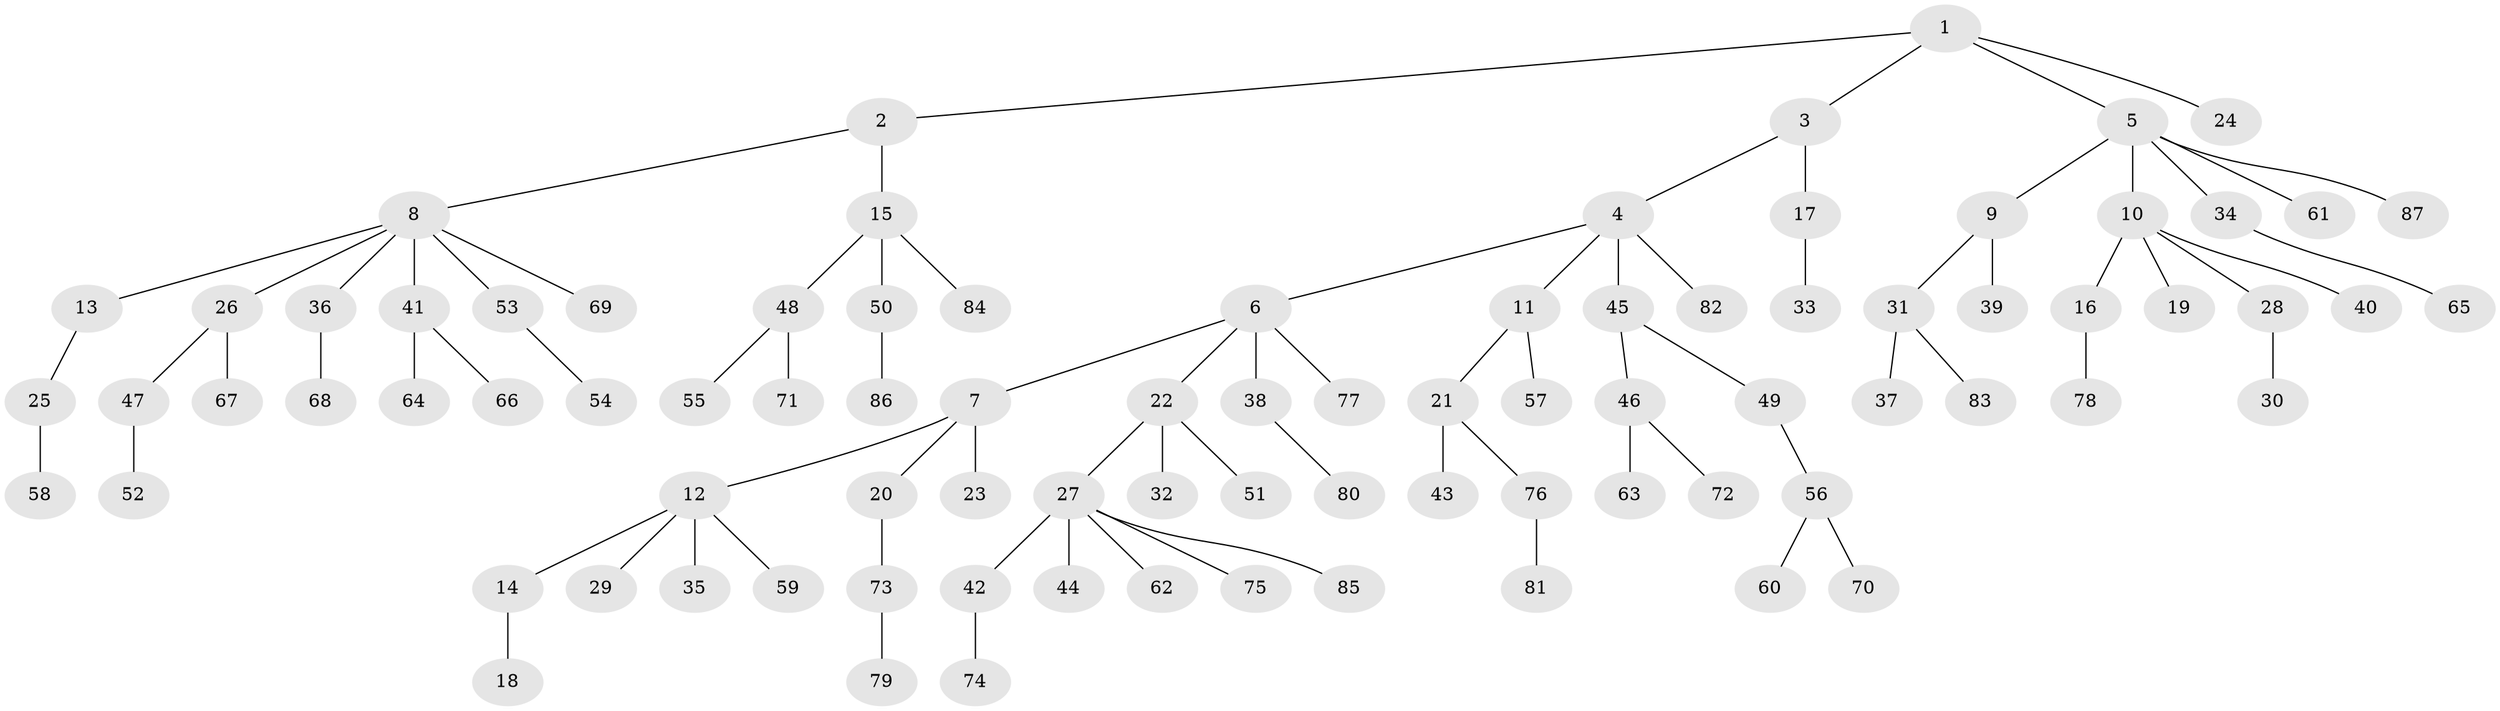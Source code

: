 // Generated by graph-tools (version 1.1) at 2025/02/03/09/25 03:02:16]
// undirected, 87 vertices, 86 edges
graph export_dot {
graph [start="1"]
  node [color=gray90,style=filled];
  1;
  2;
  3;
  4;
  5;
  6;
  7;
  8;
  9;
  10;
  11;
  12;
  13;
  14;
  15;
  16;
  17;
  18;
  19;
  20;
  21;
  22;
  23;
  24;
  25;
  26;
  27;
  28;
  29;
  30;
  31;
  32;
  33;
  34;
  35;
  36;
  37;
  38;
  39;
  40;
  41;
  42;
  43;
  44;
  45;
  46;
  47;
  48;
  49;
  50;
  51;
  52;
  53;
  54;
  55;
  56;
  57;
  58;
  59;
  60;
  61;
  62;
  63;
  64;
  65;
  66;
  67;
  68;
  69;
  70;
  71;
  72;
  73;
  74;
  75;
  76;
  77;
  78;
  79;
  80;
  81;
  82;
  83;
  84;
  85;
  86;
  87;
  1 -- 2;
  1 -- 3;
  1 -- 5;
  1 -- 24;
  2 -- 8;
  2 -- 15;
  3 -- 4;
  3 -- 17;
  4 -- 6;
  4 -- 11;
  4 -- 45;
  4 -- 82;
  5 -- 9;
  5 -- 10;
  5 -- 34;
  5 -- 61;
  5 -- 87;
  6 -- 7;
  6 -- 22;
  6 -- 38;
  6 -- 77;
  7 -- 12;
  7 -- 20;
  7 -- 23;
  8 -- 13;
  8 -- 26;
  8 -- 36;
  8 -- 41;
  8 -- 53;
  8 -- 69;
  9 -- 31;
  9 -- 39;
  10 -- 16;
  10 -- 19;
  10 -- 28;
  10 -- 40;
  11 -- 21;
  11 -- 57;
  12 -- 14;
  12 -- 29;
  12 -- 35;
  12 -- 59;
  13 -- 25;
  14 -- 18;
  15 -- 48;
  15 -- 50;
  15 -- 84;
  16 -- 78;
  17 -- 33;
  20 -- 73;
  21 -- 43;
  21 -- 76;
  22 -- 27;
  22 -- 32;
  22 -- 51;
  25 -- 58;
  26 -- 47;
  26 -- 67;
  27 -- 42;
  27 -- 44;
  27 -- 62;
  27 -- 75;
  27 -- 85;
  28 -- 30;
  31 -- 37;
  31 -- 83;
  34 -- 65;
  36 -- 68;
  38 -- 80;
  41 -- 64;
  41 -- 66;
  42 -- 74;
  45 -- 46;
  45 -- 49;
  46 -- 63;
  46 -- 72;
  47 -- 52;
  48 -- 55;
  48 -- 71;
  49 -- 56;
  50 -- 86;
  53 -- 54;
  56 -- 60;
  56 -- 70;
  73 -- 79;
  76 -- 81;
}

